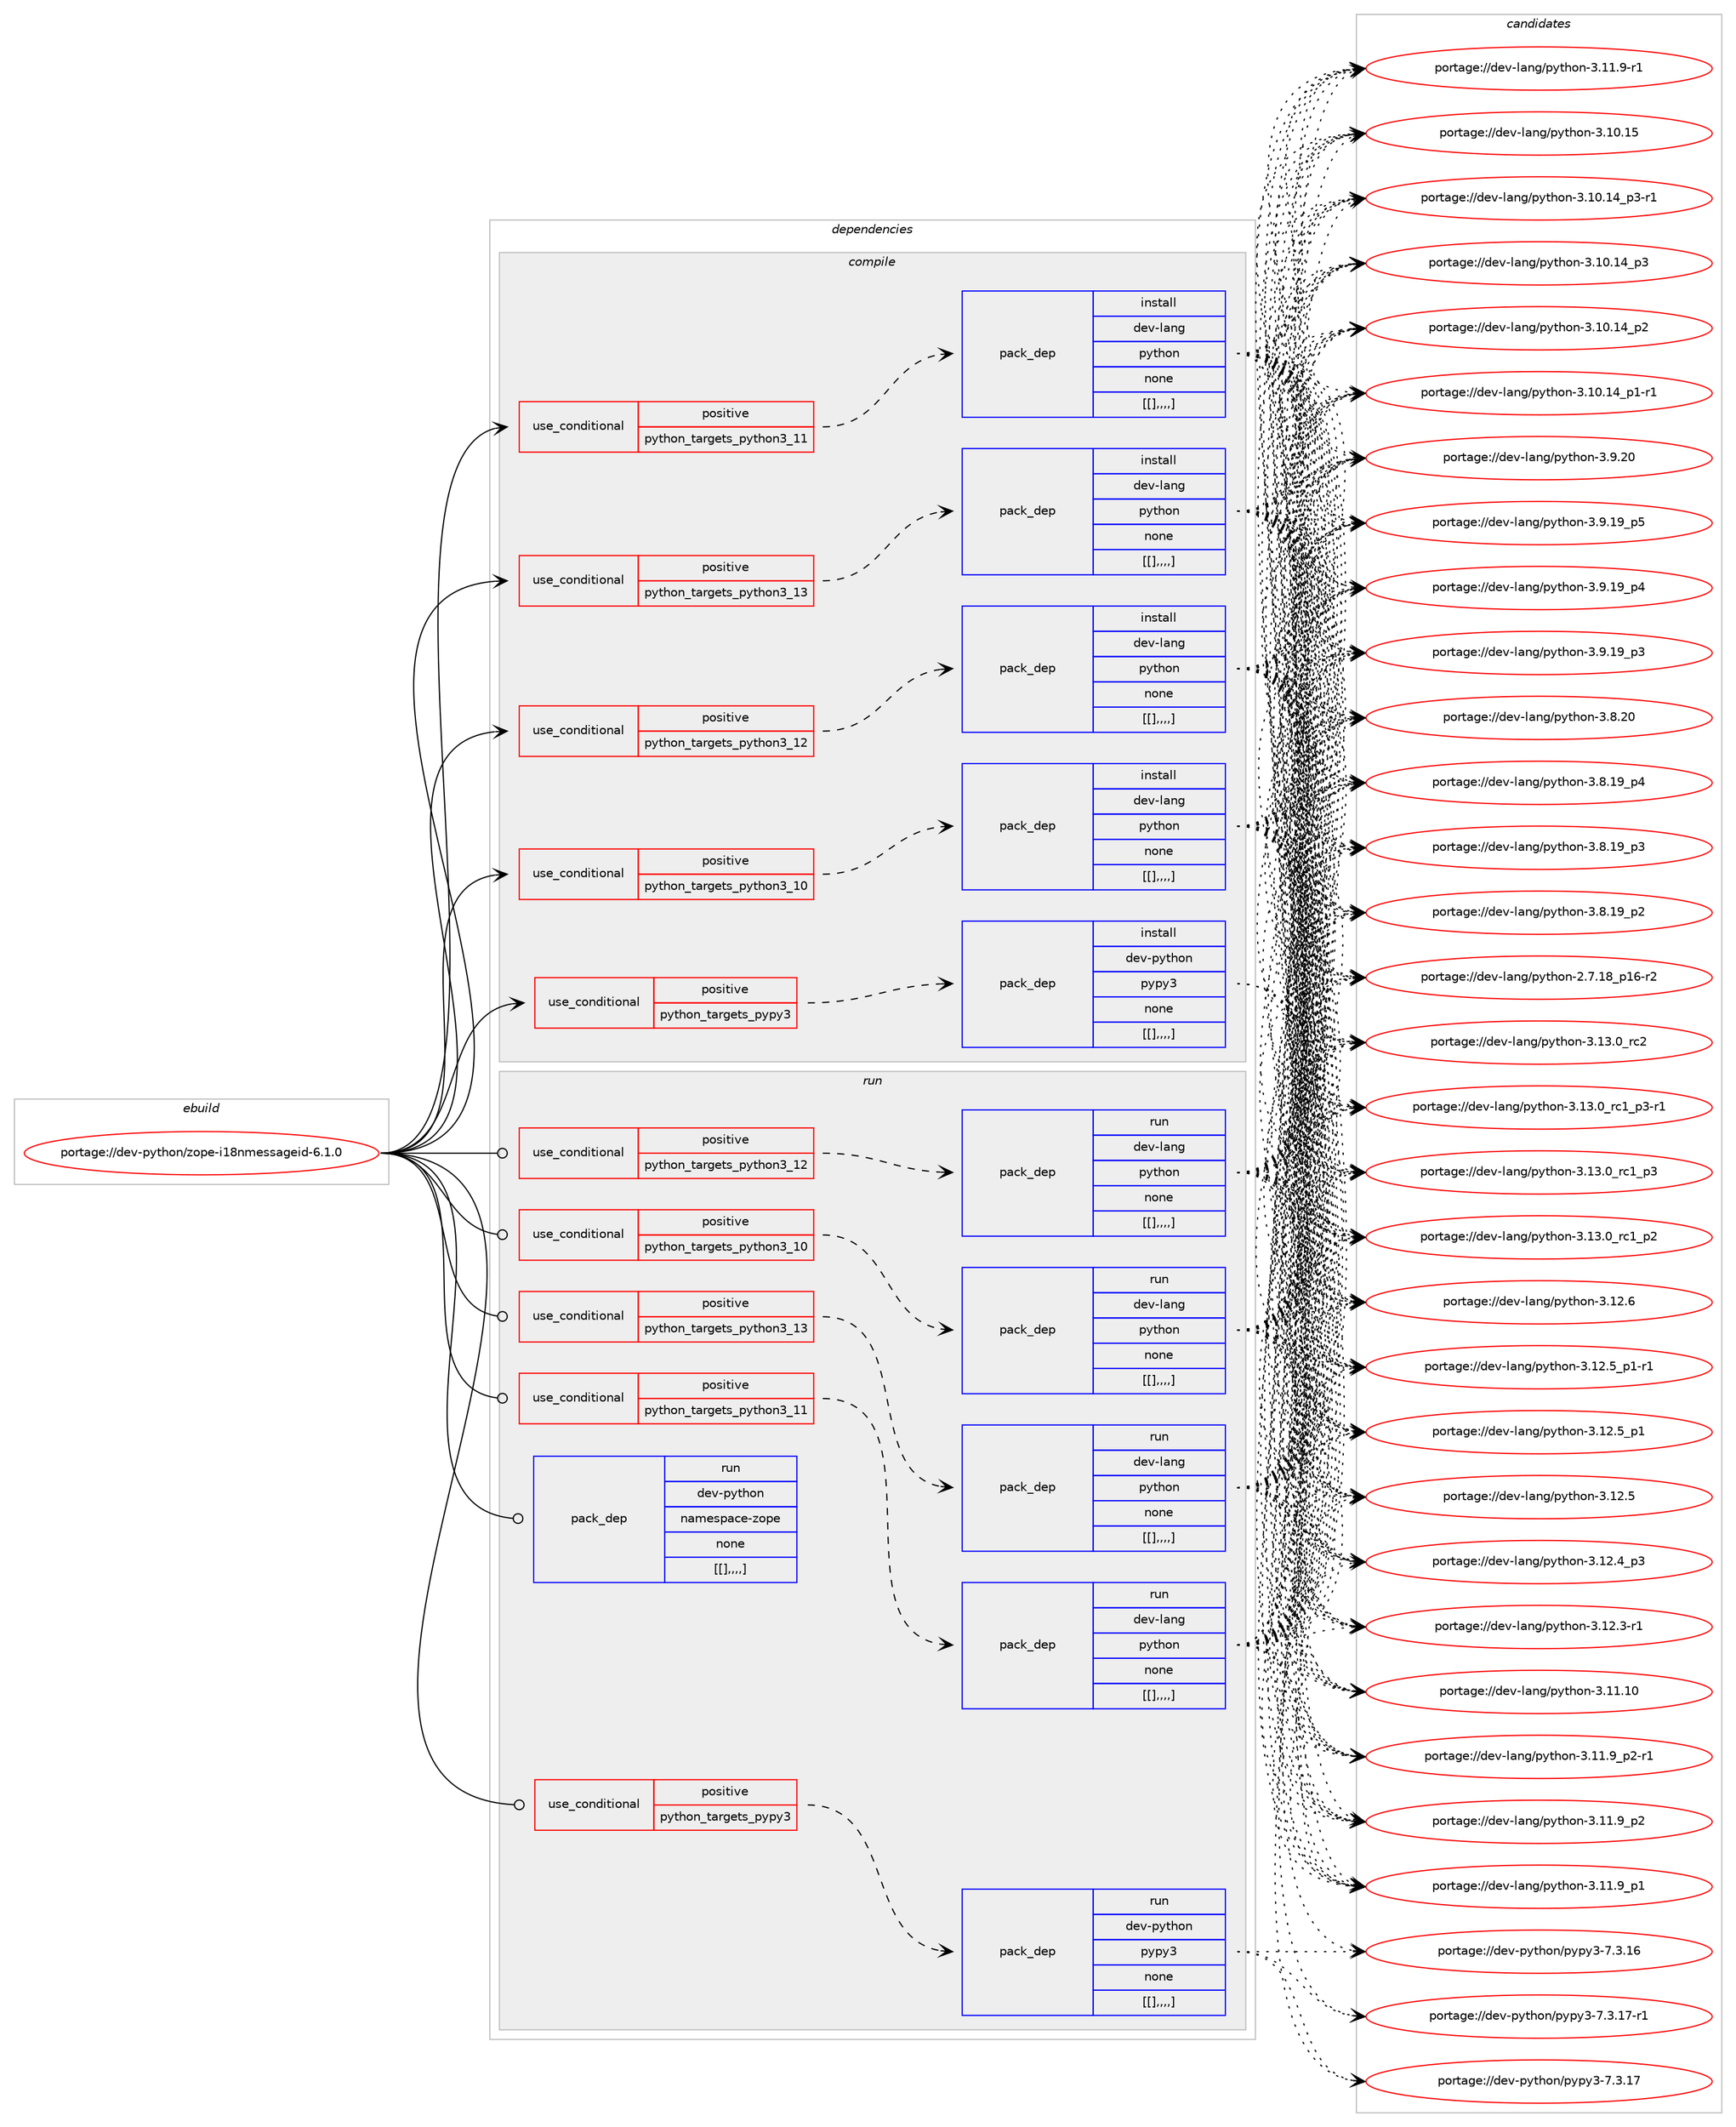 digraph prolog {

# *************
# Graph options
# *************

newrank=true;
concentrate=true;
compound=true;
graph [rankdir=LR,fontname=Helvetica,fontsize=10,ranksep=1.5];#, ranksep=2.5, nodesep=0.2];
edge  [arrowhead=vee];
node  [fontname=Helvetica,fontsize=10];

# **********
# The ebuild
# **********

subgraph cluster_leftcol {
color=gray;
label=<<i>ebuild</i>>;
id [label="portage://dev-python/zope-i18nmessageid-6.1.0", color=red, width=4, href="../dev-python/zope-i18nmessageid-6.1.0.svg"];
}

# ****************
# The dependencies
# ****************

subgraph cluster_midcol {
color=gray;
label=<<i>dependencies</i>>;
subgraph cluster_compile {
fillcolor="#eeeeee";
style=filled;
label=<<i>compile</i>>;
subgraph cond42636 {
dependency170561 [label=<<TABLE BORDER="0" CELLBORDER="1" CELLSPACING="0" CELLPADDING="4"><TR><TD ROWSPAN="3" CELLPADDING="10">use_conditional</TD></TR><TR><TD>positive</TD></TR><TR><TD>python_targets_pypy3</TD></TR></TABLE>>, shape=none, color=red];
subgraph pack126659 {
dependency170562 [label=<<TABLE BORDER="0" CELLBORDER="1" CELLSPACING="0" CELLPADDING="4" WIDTH="220"><TR><TD ROWSPAN="6" CELLPADDING="30">pack_dep</TD></TR><TR><TD WIDTH="110">install</TD></TR><TR><TD>dev-python</TD></TR><TR><TD>pypy3</TD></TR><TR><TD>none</TD></TR><TR><TD>[[],,,,]</TD></TR></TABLE>>, shape=none, color=blue];
}
dependency170561:e -> dependency170562:w [weight=20,style="dashed",arrowhead="vee"];
}
id:e -> dependency170561:w [weight=20,style="solid",arrowhead="vee"];
subgraph cond42637 {
dependency170563 [label=<<TABLE BORDER="0" CELLBORDER="1" CELLSPACING="0" CELLPADDING="4"><TR><TD ROWSPAN="3" CELLPADDING="10">use_conditional</TD></TR><TR><TD>positive</TD></TR><TR><TD>python_targets_python3_10</TD></TR></TABLE>>, shape=none, color=red];
subgraph pack126660 {
dependency170564 [label=<<TABLE BORDER="0" CELLBORDER="1" CELLSPACING="0" CELLPADDING="4" WIDTH="220"><TR><TD ROWSPAN="6" CELLPADDING="30">pack_dep</TD></TR><TR><TD WIDTH="110">install</TD></TR><TR><TD>dev-lang</TD></TR><TR><TD>python</TD></TR><TR><TD>none</TD></TR><TR><TD>[[],,,,]</TD></TR></TABLE>>, shape=none, color=blue];
}
dependency170563:e -> dependency170564:w [weight=20,style="dashed",arrowhead="vee"];
}
id:e -> dependency170563:w [weight=20,style="solid",arrowhead="vee"];
subgraph cond42638 {
dependency170565 [label=<<TABLE BORDER="0" CELLBORDER="1" CELLSPACING="0" CELLPADDING="4"><TR><TD ROWSPAN="3" CELLPADDING="10">use_conditional</TD></TR><TR><TD>positive</TD></TR><TR><TD>python_targets_python3_11</TD></TR></TABLE>>, shape=none, color=red];
subgraph pack126661 {
dependency170566 [label=<<TABLE BORDER="0" CELLBORDER="1" CELLSPACING="0" CELLPADDING="4" WIDTH="220"><TR><TD ROWSPAN="6" CELLPADDING="30">pack_dep</TD></TR><TR><TD WIDTH="110">install</TD></TR><TR><TD>dev-lang</TD></TR><TR><TD>python</TD></TR><TR><TD>none</TD></TR><TR><TD>[[],,,,]</TD></TR></TABLE>>, shape=none, color=blue];
}
dependency170565:e -> dependency170566:w [weight=20,style="dashed",arrowhead="vee"];
}
id:e -> dependency170565:w [weight=20,style="solid",arrowhead="vee"];
subgraph cond42639 {
dependency170567 [label=<<TABLE BORDER="0" CELLBORDER="1" CELLSPACING="0" CELLPADDING="4"><TR><TD ROWSPAN="3" CELLPADDING="10">use_conditional</TD></TR><TR><TD>positive</TD></TR><TR><TD>python_targets_python3_12</TD></TR></TABLE>>, shape=none, color=red];
subgraph pack126662 {
dependency170568 [label=<<TABLE BORDER="0" CELLBORDER="1" CELLSPACING="0" CELLPADDING="4" WIDTH="220"><TR><TD ROWSPAN="6" CELLPADDING="30">pack_dep</TD></TR><TR><TD WIDTH="110">install</TD></TR><TR><TD>dev-lang</TD></TR><TR><TD>python</TD></TR><TR><TD>none</TD></TR><TR><TD>[[],,,,]</TD></TR></TABLE>>, shape=none, color=blue];
}
dependency170567:e -> dependency170568:w [weight=20,style="dashed",arrowhead="vee"];
}
id:e -> dependency170567:w [weight=20,style="solid",arrowhead="vee"];
subgraph cond42640 {
dependency170569 [label=<<TABLE BORDER="0" CELLBORDER="1" CELLSPACING="0" CELLPADDING="4"><TR><TD ROWSPAN="3" CELLPADDING="10">use_conditional</TD></TR><TR><TD>positive</TD></TR><TR><TD>python_targets_python3_13</TD></TR></TABLE>>, shape=none, color=red];
subgraph pack126663 {
dependency170570 [label=<<TABLE BORDER="0" CELLBORDER="1" CELLSPACING="0" CELLPADDING="4" WIDTH="220"><TR><TD ROWSPAN="6" CELLPADDING="30">pack_dep</TD></TR><TR><TD WIDTH="110">install</TD></TR><TR><TD>dev-lang</TD></TR><TR><TD>python</TD></TR><TR><TD>none</TD></TR><TR><TD>[[],,,,]</TD></TR></TABLE>>, shape=none, color=blue];
}
dependency170569:e -> dependency170570:w [weight=20,style="dashed",arrowhead="vee"];
}
id:e -> dependency170569:w [weight=20,style="solid",arrowhead="vee"];
}
subgraph cluster_compileandrun {
fillcolor="#eeeeee";
style=filled;
label=<<i>compile and run</i>>;
}
subgraph cluster_run {
fillcolor="#eeeeee";
style=filled;
label=<<i>run</i>>;
subgraph cond42641 {
dependency170571 [label=<<TABLE BORDER="0" CELLBORDER="1" CELLSPACING="0" CELLPADDING="4"><TR><TD ROWSPAN="3" CELLPADDING="10">use_conditional</TD></TR><TR><TD>positive</TD></TR><TR><TD>python_targets_pypy3</TD></TR></TABLE>>, shape=none, color=red];
subgraph pack126664 {
dependency170572 [label=<<TABLE BORDER="0" CELLBORDER="1" CELLSPACING="0" CELLPADDING="4" WIDTH="220"><TR><TD ROWSPAN="6" CELLPADDING="30">pack_dep</TD></TR><TR><TD WIDTH="110">run</TD></TR><TR><TD>dev-python</TD></TR><TR><TD>pypy3</TD></TR><TR><TD>none</TD></TR><TR><TD>[[],,,,]</TD></TR></TABLE>>, shape=none, color=blue];
}
dependency170571:e -> dependency170572:w [weight=20,style="dashed",arrowhead="vee"];
}
id:e -> dependency170571:w [weight=20,style="solid",arrowhead="odot"];
subgraph cond42642 {
dependency170573 [label=<<TABLE BORDER="0" CELLBORDER="1" CELLSPACING="0" CELLPADDING="4"><TR><TD ROWSPAN="3" CELLPADDING="10">use_conditional</TD></TR><TR><TD>positive</TD></TR><TR><TD>python_targets_python3_10</TD></TR></TABLE>>, shape=none, color=red];
subgraph pack126665 {
dependency170574 [label=<<TABLE BORDER="0" CELLBORDER="1" CELLSPACING="0" CELLPADDING="4" WIDTH="220"><TR><TD ROWSPAN="6" CELLPADDING="30">pack_dep</TD></TR><TR><TD WIDTH="110">run</TD></TR><TR><TD>dev-lang</TD></TR><TR><TD>python</TD></TR><TR><TD>none</TD></TR><TR><TD>[[],,,,]</TD></TR></TABLE>>, shape=none, color=blue];
}
dependency170573:e -> dependency170574:w [weight=20,style="dashed",arrowhead="vee"];
}
id:e -> dependency170573:w [weight=20,style="solid",arrowhead="odot"];
subgraph cond42643 {
dependency170575 [label=<<TABLE BORDER="0" CELLBORDER="1" CELLSPACING="0" CELLPADDING="4"><TR><TD ROWSPAN="3" CELLPADDING="10">use_conditional</TD></TR><TR><TD>positive</TD></TR><TR><TD>python_targets_python3_11</TD></TR></TABLE>>, shape=none, color=red];
subgraph pack126666 {
dependency170576 [label=<<TABLE BORDER="0" CELLBORDER="1" CELLSPACING="0" CELLPADDING="4" WIDTH="220"><TR><TD ROWSPAN="6" CELLPADDING="30">pack_dep</TD></TR><TR><TD WIDTH="110">run</TD></TR><TR><TD>dev-lang</TD></TR><TR><TD>python</TD></TR><TR><TD>none</TD></TR><TR><TD>[[],,,,]</TD></TR></TABLE>>, shape=none, color=blue];
}
dependency170575:e -> dependency170576:w [weight=20,style="dashed",arrowhead="vee"];
}
id:e -> dependency170575:w [weight=20,style="solid",arrowhead="odot"];
subgraph cond42644 {
dependency170577 [label=<<TABLE BORDER="0" CELLBORDER="1" CELLSPACING="0" CELLPADDING="4"><TR><TD ROWSPAN="3" CELLPADDING="10">use_conditional</TD></TR><TR><TD>positive</TD></TR><TR><TD>python_targets_python3_12</TD></TR></TABLE>>, shape=none, color=red];
subgraph pack126667 {
dependency170578 [label=<<TABLE BORDER="0" CELLBORDER="1" CELLSPACING="0" CELLPADDING="4" WIDTH="220"><TR><TD ROWSPAN="6" CELLPADDING="30">pack_dep</TD></TR><TR><TD WIDTH="110">run</TD></TR><TR><TD>dev-lang</TD></TR><TR><TD>python</TD></TR><TR><TD>none</TD></TR><TR><TD>[[],,,,]</TD></TR></TABLE>>, shape=none, color=blue];
}
dependency170577:e -> dependency170578:w [weight=20,style="dashed",arrowhead="vee"];
}
id:e -> dependency170577:w [weight=20,style="solid",arrowhead="odot"];
subgraph cond42645 {
dependency170579 [label=<<TABLE BORDER="0" CELLBORDER="1" CELLSPACING="0" CELLPADDING="4"><TR><TD ROWSPAN="3" CELLPADDING="10">use_conditional</TD></TR><TR><TD>positive</TD></TR><TR><TD>python_targets_python3_13</TD></TR></TABLE>>, shape=none, color=red];
subgraph pack126668 {
dependency170580 [label=<<TABLE BORDER="0" CELLBORDER="1" CELLSPACING="0" CELLPADDING="4" WIDTH="220"><TR><TD ROWSPAN="6" CELLPADDING="30">pack_dep</TD></TR><TR><TD WIDTH="110">run</TD></TR><TR><TD>dev-lang</TD></TR><TR><TD>python</TD></TR><TR><TD>none</TD></TR><TR><TD>[[],,,,]</TD></TR></TABLE>>, shape=none, color=blue];
}
dependency170579:e -> dependency170580:w [weight=20,style="dashed",arrowhead="vee"];
}
id:e -> dependency170579:w [weight=20,style="solid",arrowhead="odot"];
subgraph pack126669 {
dependency170581 [label=<<TABLE BORDER="0" CELLBORDER="1" CELLSPACING="0" CELLPADDING="4" WIDTH="220"><TR><TD ROWSPAN="6" CELLPADDING="30">pack_dep</TD></TR><TR><TD WIDTH="110">run</TD></TR><TR><TD>dev-python</TD></TR><TR><TD>namespace-zope</TD></TR><TR><TD>none</TD></TR><TR><TD>[[],,,,]</TD></TR></TABLE>>, shape=none, color=blue];
}
id:e -> dependency170581:w [weight=20,style="solid",arrowhead="odot"];
}
}

# **************
# The candidates
# **************

subgraph cluster_choices {
rank=same;
color=gray;
label=<<i>candidates</i>>;

subgraph choice126659 {
color=black;
nodesep=1;
choice100101118451121211161041111104711212111212151455546514649554511449 [label="portage://dev-python/pypy3-7.3.17-r1", color=red, width=4,href="../dev-python/pypy3-7.3.17-r1.svg"];
choice10010111845112121116104111110471121211121215145554651464955 [label="portage://dev-python/pypy3-7.3.17", color=red, width=4,href="../dev-python/pypy3-7.3.17.svg"];
choice10010111845112121116104111110471121211121215145554651464954 [label="portage://dev-python/pypy3-7.3.16", color=red, width=4,href="../dev-python/pypy3-7.3.16.svg"];
dependency170562:e -> choice100101118451121211161041111104711212111212151455546514649554511449:w [style=dotted,weight="100"];
dependency170562:e -> choice10010111845112121116104111110471121211121215145554651464955:w [style=dotted,weight="100"];
dependency170562:e -> choice10010111845112121116104111110471121211121215145554651464954:w [style=dotted,weight="100"];
}
subgraph choice126660 {
color=black;
nodesep=1;
choice10010111845108971101034711212111610411111045514649514648951149950 [label="portage://dev-lang/python-3.13.0_rc2", color=red, width=4,href="../dev-lang/python-3.13.0_rc2.svg"];
choice1001011184510897110103471121211161041111104551464951464895114994995112514511449 [label="portage://dev-lang/python-3.13.0_rc1_p3-r1", color=red, width=4,href="../dev-lang/python-3.13.0_rc1_p3-r1.svg"];
choice100101118451089711010347112121116104111110455146495146489511499499511251 [label="portage://dev-lang/python-3.13.0_rc1_p3", color=red, width=4,href="../dev-lang/python-3.13.0_rc1_p3.svg"];
choice100101118451089711010347112121116104111110455146495146489511499499511250 [label="portage://dev-lang/python-3.13.0_rc1_p2", color=red, width=4,href="../dev-lang/python-3.13.0_rc1_p2.svg"];
choice10010111845108971101034711212111610411111045514649504654 [label="portage://dev-lang/python-3.12.6", color=red, width=4,href="../dev-lang/python-3.12.6.svg"];
choice1001011184510897110103471121211161041111104551464950465395112494511449 [label="portage://dev-lang/python-3.12.5_p1-r1", color=red, width=4,href="../dev-lang/python-3.12.5_p1-r1.svg"];
choice100101118451089711010347112121116104111110455146495046539511249 [label="portage://dev-lang/python-3.12.5_p1", color=red, width=4,href="../dev-lang/python-3.12.5_p1.svg"];
choice10010111845108971101034711212111610411111045514649504653 [label="portage://dev-lang/python-3.12.5", color=red, width=4,href="../dev-lang/python-3.12.5.svg"];
choice100101118451089711010347112121116104111110455146495046529511251 [label="portage://dev-lang/python-3.12.4_p3", color=red, width=4,href="../dev-lang/python-3.12.4_p3.svg"];
choice100101118451089711010347112121116104111110455146495046514511449 [label="portage://dev-lang/python-3.12.3-r1", color=red, width=4,href="../dev-lang/python-3.12.3-r1.svg"];
choice1001011184510897110103471121211161041111104551464949464948 [label="portage://dev-lang/python-3.11.10", color=red, width=4,href="../dev-lang/python-3.11.10.svg"];
choice1001011184510897110103471121211161041111104551464949465795112504511449 [label="portage://dev-lang/python-3.11.9_p2-r1", color=red, width=4,href="../dev-lang/python-3.11.9_p2-r1.svg"];
choice100101118451089711010347112121116104111110455146494946579511250 [label="portage://dev-lang/python-3.11.9_p2", color=red, width=4,href="../dev-lang/python-3.11.9_p2.svg"];
choice100101118451089711010347112121116104111110455146494946579511249 [label="portage://dev-lang/python-3.11.9_p1", color=red, width=4,href="../dev-lang/python-3.11.9_p1.svg"];
choice100101118451089711010347112121116104111110455146494946574511449 [label="portage://dev-lang/python-3.11.9-r1", color=red, width=4,href="../dev-lang/python-3.11.9-r1.svg"];
choice1001011184510897110103471121211161041111104551464948464953 [label="portage://dev-lang/python-3.10.15", color=red, width=4,href="../dev-lang/python-3.10.15.svg"];
choice100101118451089711010347112121116104111110455146494846495295112514511449 [label="portage://dev-lang/python-3.10.14_p3-r1", color=red, width=4,href="../dev-lang/python-3.10.14_p3-r1.svg"];
choice10010111845108971101034711212111610411111045514649484649529511251 [label="portage://dev-lang/python-3.10.14_p3", color=red, width=4,href="../dev-lang/python-3.10.14_p3.svg"];
choice10010111845108971101034711212111610411111045514649484649529511250 [label="portage://dev-lang/python-3.10.14_p2", color=red, width=4,href="../dev-lang/python-3.10.14_p2.svg"];
choice100101118451089711010347112121116104111110455146494846495295112494511449 [label="portage://dev-lang/python-3.10.14_p1-r1", color=red, width=4,href="../dev-lang/python-3.10.14_p1-r1.svg"];
choice10010111845108971101034711212111610411111045514657465048 [label="portage://dev-lang/python-3.9.20", color=red, width=4,href="../dev-lang/python-3.9.20.svg"];
choice100101118451089711010347112121116104111110455146574649579511253 [label="portage://dev-lang/python-3.9.19_p5", color=red, width=4,href="../dev-lang/python-3.9.19_p5.svg"];
choice100101118451089711010347112121116104111110455146574649579511252 [label="portage://dev-lang/python-3.9.19_p4", color=red, width=4,href="../dev-lang/python-3.9.19_p4.svg"];
choice100101118451089711010347112121116104111110455146574649579511251 [label="portage://dev-lang/python-3.9.19_p3", color=red, width=4,href="../dev-lang/python-3.9.19_p3.svg"];
choice10010111845108971101034711212111610411111045514656465048 [label="portage://dev-lang/python-3.8.20", color=red, width=4,href="../dev-lang/python-3.8.20.svg"];
choice100101118451089711010347112121116104111110455146564649579511252 [label="portage://dev-lang/python-3.8.19_p4", color=red, width=4,href="../dev-lang/python-3.8.19_p4.svg"];
choice100101118451089711010347112121116104111110455146564649579511251 [label="portage://dev-lang/python-3.8.19_p3", color=red, width=4,href="../dev-lang/python-3.8.19_p3.svg"];
choice100101118451089711010347112121116104111110455146564649579511250 [label="portage://dev-lang/python-3.8.19_p2", color=red, width=4,href="../dev-lang/python-3.8.19_p2.svg"];
choice100101118451089711010347112121116104111110455046554649569511249544511450 [label="portage://dev-lang/python-2.7.18_p16-r2", color=red, width=4,href="../dev-lang/python-2.7.18_p16-r2.svg"];
dependency170564:e -> choice10010111845108971101034711212111610411111045514649514648951149950:w [style=dotted,weight="100"];
dependency170564:e -> choice1001011184510897110103471121211161041111104551464951464895114994995112514511449:w [style=dotted,weight="100"];
dependency170564:e -> choice100101118451089711010347112121116104111110455146495146489511499499511251:w [style=dotted,weight="100"];
dependency170564:e -> choice100101118451089711010347112121116104111110455146495146489511499499511250:w [style=dotted,weight="100"];
dependency170564:e -> choice10010111845108971101034711212111610411111045514649504654:w [style=dotted,weight="100"];
dependency170564:e -> choice1001011184510897110103471121211161041111104551464950465395112494511449:w [style=dotted,weight="100"];
dependency170564:e -> choice100101118451089711010347112121116104111110455146495046539511249:w [style=dotted,weight="100"];
dependency170564:e -> choice10010111845108971101034711212111610411111045514649504653:w [style=dotted,weight="100"];
dependency170564:e -> choice100101118451089711010347112121116104111110455146495046529511251:w [style=dotted,weight="100"];
dependency170564:e -> choice100101118451089711010347112121116104111110455146495046514511449:w [style=dotted,weight="100"];
dependency170564:e -> choice1001011184510897110103471121211161041111104551464949464948:w [style=dotted,weight="100"];
dependency170564:e -> choice1001011184510897110103471121211161041111104551464949465795112504511449:w [style=dotted,weight="100"];
dependency170564:e -> choice100101118451089711010347112121116104111110455146494946579511250:w [style=dotted,weight="100"];
dependency170564:e -> choice100101118451089711010347112121116104111110455146494946579511249:w [style=dotted,weight="100"];
dependency170564:e -> choice100101118451089711010347112121116104111110455146494946574511449:w [style=dotted,weight="100"];
dependency170564:e -> choice1001011184510897110103471121211161041111104551464948464953:w [style=dotted,weight="100"];
dependency170564:e -> choice100101118451089711010347112121116104111110455146494846495295112514511449:w [style=dotted,weight="100"];
dependency170564:e -> choice10010111845108971101034711212111610411111045514649484649529511251:w [style=dotted,weight="100"];
dependency170564:e -> choice10010111845108971101034711212111610411111045514649484649529511250:w [style=dotted,weight="100"];
dependency170564:e -> choice100101118451089711010347112121116104111110455146494846495295112494511449:w [style=dotted,weight="100"];
dependency170564:e -> choice10010111845108971101034711212111610411111045514657465048:w [style=dotted,weight="100"];
dependency170564:e -> choice100101118451089711010347112121116104111110455146574649579511253:w [style=dotted,weight="100"];
dependency170564:e -> choice100101118451089711010347112121116104111110455146574649579511252:w [style=dotted,weight="100"];
dependency170564:e -> choice100101118451089711010347112121116104111110455146574649579511251:w [style=dotted,weight="100"];
dependency170564:e -> choice10010111845108971101034711212111610411111045514656465048:w [style=dotted,weight="100"];
dependency170564:e -> choice100101118451089711010347112121116104111110455146564649579511252:w [style=dotted,weight="100"];
dependency170564:e -> choice100101118451089711010347112121116104111110455146564649579511251:w [style=dotted,weight="100"];
dependency170564:e -> choice100101118451089711010347112121116104111110455146564649579511250:w [style=dotted,weight="100"];
dependency170564:e -> choice100101118451089711010347112121116104111110455046554649569511249544511450:w [style=dotted,weight="100"];
}
subgraph choice126661 {
color=black;
nodesep=1;
choice10010111845108971101034711212111610411111045514649514648951149950 [label="portage://dev-lang/python-3.13.0_rc2", color=red, width=4,href="../dev-lang/python-3.13.0_rc2.svg"];
choice1001011184510897110103471121211161041111104551464951464895114994995112514511449 [label="portage://dev-lang/python-3.13.0_rc1_p3-r1", color=red, width=4,href="../dev-lang/python-3.13.0_rc1_p3-r1.svg"];
choice100101118451089711010347112121116104111110455146495146489511499499511251 [label="portage://dev-lang/python-3.13.0_rc1_p3", color=red, width=4,href="../dev-lang/python-3.13.0_rc1_p3.svg"];
choice100101118451089711010347112121116104111110455146495146489511499499511250 [label="portage://dev-lang/python-3.13.0_rc1_p2", color=red, width=4,href="../dev-lang/python-3.13.0_rc1_p2.svg"];
choice10010111845108971101034711212111610411111045514649504654 [label="portage://dev-lang/python-3.12.6", color=red, width=4,href="../dev-lang/python-3.12.6.svg"];
choice1001011184510897110103471121211161041111104551464950465395112494511449 [label="portage://dev-lang/python-3.12.5_p1-r1", color=red, width=4,href="../dev-lang/python-3.12.5_p1-r1.svg"];
choice100101118451089711010347112121116104111110455146495046539511249 [label="portage://dev-lang/python-3.12.5_p1", color=red, width=4,href="../dev-lang/python-3.12.5_p1.svg"];
choice10010111845108971101034711212111610411111045514649504653 [label="portage://dev-lang/python-3.12.5", color=red, width=4,href="../dev-lang/python-3.12.5.svg"];
choice100101118451089711010347112121116104111110455146495046529511251 [label="portage://dev-lang/python-3.12.4_p3", color=red, width=4,href="../dev-lang/python-3.12.4_p3.svg"];
choice100101118451089711010347112121116104111110455146495046514511449 [label="portage://dev-lang/python-3.12.3-r1", color=red, width=4,href="../dev-lang/python-3.12.3-r1.svg"];
choice1001011184510897110103471121211161041111104551464949464948 [label="portage://dev-lang/python-3.11.10", color=red, width=4,href="../dev-lang/python-3.11.10.svg"];
choice1001011184510897110103471121211161041111104551464949465795112504511449 [label="portage://dev-lang/python-3.11.9_p2-r1", color=red, width=4,href="../dev-lang/python-3.11.9_p2-r1.svg"];
choice100101118451089711010347112121116104111110455146494946579511250 [label="portage://dev-lang/python-3.11.9_p2", color=red, width=4,href="../dev-lang/python-3.11.9_p2.svg"];
choice100101118451089711010347112121116104111110455146494946579511249 [label="portage://dev-lang/python-3.11.9_p1", color=red, width=4,href="../dev-lang/python-3.11.9_p1.svg"];
choice100101118451089711010347112121116104111110455146494946574511449 [label="portage://dev-lang/python-3.11.9-r1", color=red, width=4,href="../dev-lang/python-3.11.9-r1.svg"];
choice1001011184510897110103471121211161041111104551464948464953 [label="portage://dev-lang/python-3.10.15", color=red, width=4,href="../dev-lang/python-3.10.15.svg"];
choice100101118451089711010347112121116104111110455146494846495295112514511449 [label="portage://dev-lang/python-3.10.14_p3-r1", color=red, width=4,href="../dev-lang/python-3.10.14_p3-r1.svg"];
choice10010111845108971101034711212111610411111045514649484649529511251 [label="portage://dev-lang/python-3.10.14_p3", color=red, width=4,href="../dev-lang/python-3.10.14_p3.svg"];
choice10010111845108971101034711212111610411111045514649484649529511250 [label="portage://dev-lang/python-3.10.14_p2", color=red, width=4,href="../dev-lang/python-3.10.14_p2.svg"];
choice100101118451089711010347112121116104111110455146494846495295112494511449 [label="portage://dev-lang/python-3.10.14_p1-r1", color=red, width=4,href="../dev-lang/python-3.10.14_p1-r1.svg"];
choice10010111845108971101034711212111610411111045514657465048 [label="portage://dev-lang/python-3.9.20", color=red, width=4,href="../dev-lang/python-3.9.20.svg"];
choice100101118451089711010347112121116104111110455146574649579511253 [label="portage://dev-lang/python-3.9.19_p5", color=red, width=4,href="../dev-lang/python-3.9.19_p5.svg"];
choice100101118451089711010347112121116104111110455146574649579511252 [label="portage://dev-lang/python-3.9.19_p4", color=red, width=4,href="../dev-lang/python-3.9.19_p4.svg"];
choice100101118451089711010347112121116104111110455146574649579511251 [label="portage://dev-lang/python-3.9.19_p3", color=red, width=4,href="../dev-lang/python-3.9.19_p3.svg"];
choice10010111845108971101034711212111610411111045514656465048 [label="portage://dev-lang/python-3.8.20", color=red, width=4,href="../dev-lang/python-3.8.20.svg"];
choice100101118451089711010347112121116104111110455146564649579511252 [label="portage://dev-lang/python-3.8.19_p4", color=red, width=4,href="../dev-lang/python-3.8.19_p4.svg"];
choice100101118451089711010347112121116104111110455146564649579511251 [label="portage://dev-lang/python-3.8.19_p3", color=red, width=4,href="../dev-lang/python-3.8.19_p3.svg"];
choice100101118451089711010347112121116104111110455146564649579511250 [label="portage://dev-lang/python-3.8.19_p2", color=red, width=4,href="../dev-lang/python-3.8.19_p2.svg"];
choice100101118451089711010347112121116104111110455046554649569511249544511450 [label="portage://dev-lang/python-2.7.18_p16-r2", color=red, width=4,href="../dev-lang/python-2.7.18_p16-r2.svg"];
dependency170566:e -> choice10010111845108971101034711212111610411111045514649514648951149950:w [style=dotted,weight="100"];
dependency170566:e -> choice1001011184510897110103471121211161041111104551464951464895114994995112514511449:w [style=dotted,weight="100"];
dependency170566:e -> choice100101118451089711010347112121116104111110455146495146489511499499511251:w [style=dotted,weight="100"];
dependency170566:e -> choice100101118451089711010347112121116104111110455146495146489511499499511250:w [style=dotted,weight="100"];
dependency170566:e -> choice10010111845108971101034711212111610411111045514649504654:w [style=dotted,weight="100"];
dependency170566:e -> choice1001011184510897110103471121211161041111104551464950465395112494511449:w [style=dotted,weight="100"];
dependency170566:e -> choice100101118451089711010347112121116104111110455146495046539511249:w [style=dotted,weight="100"];
dependency170566:e -> choice10010111845108971101034711212111610411111045514649504653:w [style=dotted,weight="100"];
dependency170566:e -> choice100101118451089711010347112121116104111110455146495046529511251:w [style=dotted,weight="100"];
dependency170566:e -> choice100101118451089711010347112121116104111110455146495046514511449:w [style=dotted,weight="100"];
dependency170566:e -> choice1001011184510897110103471121211161041111104551464949464948:w [style=dotted,weight="100"];
dependency170566:e -> choice1001011184510897110103471121211161041111104551464949465795112504511449:w [style=dotted,weight="100"];
dependency170566:e -> choice100101118451089711010347112121116104111110455146494946579511250:w [style=dotted,weight="100"];
dependency170566:e -> choice100101118451089711010347112121116104111110455146494946579511249:w [style=dotted,weight="100"];
dependency170566:e -> choice100101118451089711010347112121116104111110455146494946574511449:w [style=dotted,weight="100"];
dependency170566:e -> choice1001011184510897110103471121211161041111104551464948464953:w [style=dotted,weight="100"];
dependency170566:e -> choice100101118451089711010347112121116104111110455146494846495295112514511449:w [style=dotted,weight="100"];
dependency170566:e -> choice10010111845108971101034711212111610411111045514649484649529511251:w [style=dotted,weight="100"];
dependency170566:e -> choice10010111845108971101034711212111610411111045514649484649529511250:w [style=dotted,weight="100"];
dependency170566:e -> choice100101118451089711010347112121116104111110455146494846495295112494511449:w [style=dotted,weight="100"];
dependency170566:e -> choice10010111845108971101034711212111610411111045514657465048:w [style=dotted,weight="100"];
dependency170566:e -> choice100101118451089711010347112121116104111110455146574649579511253:w [style=dotted,weight="100"];
dependency170566:e -> choice100101118451089711010347112121116104111110455146574649579511252:w [style=dotted,weight="100"];
dependency170566:e -> choice100101118451089711010347112121116104111110455146574649579511251:w [style=dotted,weight="100"];
dependency170566:e -> choice10010111845108971101034711212111610411111045514656465048:w [style=dotted,weight="100"];
dependency170566:e -> choice100101118451089711010347112121116104111110455146564649579511252:w [style=dotted,weight="100"];
dependency170566:e -> choice100101118451089711010347112121116104111110455146564649579511251:w [style=dotted,weight="100"];
dependency170566:e -> choice100101118451089711010347112121116104111110455146564649579511250:w [style=dotted,weight="100"];
dependency170566:e -> choice100101118451089711010347112121116104111110455046554649569511249544511450:w [style=dotted,weight="100"];
}
subgraph choice126662 {
color=black;
nodesep=1;
choice10010111845108971101034711212111610411111045514649514648951149950 [label="portage://dev-lang/python-3.13.0_rc2", color=red, width=4,href="../dev-lang/python-3.13.0_rc2.svg"];
choice1001011184510897110103471121211161041111104551464951464895114994995112514511449 [label="portage://dev-lang/python-3.13.0_rc1_p3-r1", color=red, width=4,href="../dev-lang/python-3.13.0_rc1_p3-r1.svg"];
choice100101118451089711010347112121116104111110455146495146489511499499511251 [label="portage://dev-lang/python-3.13.0_rc1_p3", color=red, width=4,href="../dev-lang/python-3.13.0_rc1_p3.svg"];
choice100101118451089711010347112121116104111110455146495146489511499499511250 [label="portage://dev-lang/python-3.13.0_rc1_p2", color=red, width=4,href="../dev-lang/python-3.13.0_rc1_p2.svg"];
choice10010111845108971101034711212111610411111045514649504654 [label="portage://dev-lang/python-3.12.6", color=red, width=4,href="../dev-lang/python-3.12.6.svg"];
choice1001011184510897110103471121211161041111104551464950465395112494511449 [label="portage://dev-lang/python-3.12.5_p1-r1", color=red, width=4,href="../dev-lang/python-3.12.5_p1-r1.svg"];
choice100101118451089711010347112121116104111110455146495046539511249 [label="portage://dev-lang/python-3.12.5_p1", color=red, width=4,href="../dev-lang/python-3.12.5_p1.svg"];
choice10010111845108971101034711212111610411111045514649504653 [label="portage://dev-lang/python-3.12.5", color=red, width=4,href="../dev-lang/python-3.12.5.svg"];
choice100101118451089711010347112121116104111110455146495046529511251 [label="portage://dev-lang/python-3.12.4_p3", color=red, width=4,href="../dev-lang/python-3.12.4_p3.svg"];
choice100101118451089711010347112121116104111110455146495046514511449 [label="portage://dev-lang/python-3.12.3-r1", color=red, width=4,href="../dev-lang/python-3.12.3-r1.svg"];
choice1001011184510897110103471121211161041111104551464949464948 [label="portage://dev-lang/python-3.11.10", color=red, width=4,href="../dev-lang/python-3.11.10.svg"];
choice1001011184510897110103471121211161041111104551464949465795112504511449 [label="portage://dev-lang/python-3.11.9_p2-r1", color=red, width=4,href="../dev-lang/python-3.11.9_p2-r1.svg"];
choice100101118451089711010347112121116104111110455146494946579511250 [label="portage://dev-lang/python-3.11.9_p2", color=red, width=4,href="../dev-lang/python-3.11.9_p2.svg"];
choice100101118451089711010347112121116104111110455146494946579511249 [label="portage://dev-lang/python-3.11.9_p1", color=red, width=4,href="../dev-lang/python-3.11.9_p1.svg"];
choice100101118451089711010347112121116104111110455146494946574511449 [label="portage://dev-lang/python-3.11.9-r1", color=red, width=4,href="../dev-lang/python-3.11.9-r1.svg"];
choice1001011184510897110103471121211161041111104551464948464953 [label="portage://dev-lang/python-3.10.15", color=red, width=4,href="../dev-lang/python-3.10.15.svg"];
choice100101118451089711010347112121116104111110455146494846495295112514511449 [label="portage://dev-lang/python-3.10.14_p3-r1", color=red, width=4,href="../dev-lang/python-3.10.14_p3-r1.svg"];
choice10010111845108971101034711212111610411111045514649484649529511251 [label="portage://dev-lang/python-3.10.14_p3", color=red, width=4,href="../dev-lang/python-3.10.14_p3.svg"];
choice10010111845108971101034711212111610411111045514649484649529511250 [label="portage://dev-lang/python-3.10.14_p2", color=red, width=4,href="../dev-lang/python-3.10.14_p2.svg"];
choice100101118451089711010347112121116104111110455146494846495295112494511449 [label="portage://dev-lang/python-3.10.14_p1-r1", color=red, width=4,href="../dev-lang/python-3.10.14_p1-r1.svg"];
choice10010111845108971101034711212111610411111045514657465048 [label="portage://dev-lang/python-3.9.20", color=red, width=4,href="../dev-lang/python-3.9.20.svg"];
choice100101118451089711010347112121116104111110455146574649579511253 [label="portage://dev-lang/python-3.9.19_p5", color=red, width=4,href="../dev-lang/python-3.9.19_p5.svg"];
choice100101118451089711010347112121116104111110455146574649579511252 [label="portage://dev-lang/python-3.9.19_p4", color=red, width=4,href="../dev-lang/python-3.9.19_p4.svg"];
choice100101118451089711010347112121116104111110455146574649579511251 [label="portage://dev-lang/python-3.9.19_p3", color=red, width=4,href="../dev-lang/python-3.9.19_p3.svg"];
choice10010111845108971101034711212111610411111045514656465048 [label="portage://dev-lang/python-3.8.20", color=red, width=4,href="../dev-lang/python-3.8.20.svg"];
choice100101118451089711010347112121116104111110455146564649579511252 [label="portage://dev-lang/python-3.8.19_p4", color=red, width=4,href="../dev-lang/python-3.8.19_p4.svg"];
choice100101118451089711010347112121116104111110455146564649579511251 [label="portage://dev-lang/python-3.8.19_p3", color=red, width=4,href="../dev-lang/python-3.8.19_p3.svg"];
choice100101118451089711010347112121116104111110455146564649579511250 [label="portage://dev-lang/python-3.8.19_p2", color=red, width=4,href="../dev-lang/python-3.8.19_p2.svg"];
choice100101118451089711010347112121116104111110455046554649569511249544511450 [label="portage://dev-lang/python-2.7.18_p16-r2", color=red, width=4,href="../dev-lang/python-2.7.18_p16-r2.svg"];
dependency170568:e -> choice10010111845108971101034711212111610411111045514649514648951149950:w [style=dotted,weight="100"];
dependency170568:e -> choice1001011184510897110103471121211161041111104551464951464895114994995112514511449:w [style=dotted,weight="100"];
dependency170568:e -> choice100101118451089711010347112121116104111110455146495146489511499499511251:w [style=dotted,weight="100"];
dependency170568:e -> choice100101118451089711010347112121116104111110455146495146489511499499511250:w [style=dotted,weight="100"];
dependency170568:e -> choice10010111845108971101034711212111610411111045514649504654:w [style=dotted,weight="100"];
dependency170568:e -> choice1001011184510897110103471121211161041111104551464950465395112494511449:w [style=dotted,weight="100"];
dependency170568:e -> choice100101118451089711010347112121116104111110455146495046539511249:w [style=dotted,weight="100"];
dependency170568:e -> choice10010111845108971101034711212111610411111045514649504653:w [style=dotted,weight="100"];
dependency170568:e -> choice100101118451089711010347112121116104111110455146495046529511251:w [style=dotted,weight="100"];
dependency170568:e -> choice100101118451089711010347112121116104111110455146495046514511449:w [style=dotted,weight="100"];
dependency170568:e -> choice1001011184510897110103471121211161041111104551464949464948:w [style=dotted,weight="100"];
dependency170568:e -> choice1001011184510897110103471121211161041111104551464949465795112504511449:w [style=dotted,weight="100"];
dependency170568:e -> choice100101118451089711010347112121116104111110455146494946579511250:w [style=dotted,weight="100"];
dependency170568:e -> choice100101118451089711010347112121116104111110455146494946579511249:w [style=dotted,weight="100"];
dependency170568:e -> choice100101118451089711010347112121116104111110455146494946574511449:w [style=dotted,weight="100"];
dependency170568:e -> choice1001011184510897110103471121211161041111104551464948464953:w [style=dotted,weight="100"];
dependency170568:e -> choice100101118451089711010347112121116104111110455146494846495295112514511449:w [style=dotted,weight="100"];
dependency170568:e -> choice10010111845108971101034711212111610411111045514649484649529511251:w [style=dotted,weight="100"];
dependency170568:e -> choice10010111845108971101034711212111610411111045514649484649529511250:w [style=dotted,weight="100"];
dependency170568:e -> choice100101118451089711010347112121116104111110455146494846495295112494511449:w [style=dotted,weight="100"];
dependency170568:e -> choice10010111845108971101034711212111610411111045514657465048:w [style=dotted,weight="100"];
dependency170568:e -> choice100101118451089711010347112121116104111110455146574649579511253:w [style=dotted,weight="100"];
dependency170568:e -> choice100101118451089711010347112121116104111110455146574649579511252:w [style=dotted,weight="100"];
dependency170568:e -> choice100101118451089711010347112121116104111110455146574649579511251:w [style=dotted,weight="100"];
dependency170568:e -> choice10010111845108971101034711212111610411111045514656465048:w [style=dotted,weight="100"];
dependency170568:e -> choice100101118451089711010347112121116104111110455146564649579511252:w [style=dotted,weight="100"];
dependency170568:e -> choice100101118451089711010347112121116104111110455146564649579511251:w [style=dotted,weight="100"];
dependency170568:e -> choice100101118451089711010347112121116104111110455146564649579511250:w [style=dotted,weight="100"];
dependency170568:e -> choice100101118451089711010347112121116104111110455046554649569511249544511450:w [style=dotted,weight="100"];
}
subgraph choice126663 {
color=black;
nodesep=1;
choice10010111845108971101034711212111610411111045514649514648951149950 [label="portage://dev-lang/python-3.13.0_rc2", color=red, width=4,href="../dev-lang/python-3.13.0_rc2.svg"];
choice1001011184510897110103471121211161041111104551464951464895114994995112514511449 [label="portage://dev-lang/python-3.13.0_rc1_p3-r1", color=red, width=4,href="../dev-lang/python-3.13.0_rc1_p3-r1.svg"];
choice100101118451089711010347112121116104111110455146495146489511499499511251 [label="portage://dev-lang/python-3.13.0_rc1_p3", color=red, width=4,href="../dev-lang/python-3.13.0_rc1_p3.svg"];
choice100101118451089711010347112121116104111110455146495146489511499499511250 [label="portage://dev-lang/python-3.13.0_rc1_p2", color=red, width=4,href="../dev-lang/python-3.13.0_rc1_p2.svg"];
choice10010111845108971101034711212111610411111045514649504654 [label="portage://dev-lang/python-3.12.6", color=red, width=4,href="../dev-lang/python-3.12.6.svg"];
choice1001011184510897110103471121211161041111104551464950465395112494511449 [label="portage://dev-lang/python-3.12.5_p1-r1", color=red, width=4,href="../dev-lang/python-3.12.5_p1-r1.svg"];
choice100101118451089711010347112121116104111110455146495046539511249 [label="portage://dev-lang/python-3.12.5_p1", color=red, width=4,href="../dev-lang/python-3.12.5_p1.svg"];
choice10010111845108971101034711212111610411111045514649504653 [label="portage://dev-lang/python-3.12.5", color=red, width=4,href="../dev-lang/python-3.12.5.svg"];
choice100101118451089711010347112121116104111110455146495046529511251 [label="portage://dev-lang/python-3.12.4_p3", color=red, width=4,href="../dev-lang/python-3.12.4_p3.svg"];
choice100101118451089711010347112121116104111110455146495046514511449 [label="portage://dev-lang/python-3.12.3-r1", color=red, width=4,href="../dev-lang/python-3.12.3-r1.svg"];
choice1001011184510897110103471121211161041111104551464949464948 [label="portage://dev-lang/python-3.11.10", color=red, width=4,href="../dev-lang/python-3.11.10.svg"];
choice1001011184510897110103471121211161041111104551464949465795112504511449 [label="portage://dev-lang/python-3.11.9_p2-r1", color=red, width=4,href="../dev-lang/python-3.11.9_p2-r1.svg"];
choice100101118451089711010347112121116104111110455146494946579511250 [label="portage://dev-lang/python-3.11.9_p2", color=red, width=4,href="../dev-lang/python-3.11.9_p2.svg"];
choice100101118451089711010347112121116104111110455146494946579511249 [label="portage://dev-lang/python-3.11.9_p1", color=red, width=4,href="../dev-lang/python-3.11.9_p1.svg"];
choice100101118451089711010347112121116104111110455146494946574511449 [label="portage://dev-lang/python-3.11.9-r1", color=red, width=4,href="../dev-lang/python-3.11.9-r1.svg"];
choice1001011184510897110103471121211161041111104551464948464953 [label="portage://dev-lang/python-3.10.15", color=red, width=4,href="../dev-lang/python-3.10.15.svg"];
choice100101118451089711010347112121116104111110455146494846495295112514511449 [label="portage://dev-lang/python-3.10.14_p3-r1", color=red, width=4,href="../dev-lang/python-3.10.14_p3-r1.svg"];
choice10010111845108971101034711212111610411111045514649484649529511251 [label="portage://dev-lang/python-3.10.14_p3", color=red, width=4,href="../dev-lang/python-3.10.14_p3.svg"];
choice10010111845108971101034711212111610411111045514649484649529511250 [label="portage://dev-lang/python-3.10.14_p2", color=red, width=4,href="../dev-lang/python-3.10.14_p2.svg"];
choice100101118451089711010347112121116104111110455146494846495295112494511449 [label="portage://dev-lang/python-3.10.14_p1-r1", color=red, width=4,href="../dev-lang/python-3.10.14_p1-r1.svg"];
choice10010111845108971101034711212111610411111045514657465048 [label="portage://dev-lang/python-3.9.20", color=red, width=4,href="../dev-lang/python-3.9.20.svg"];
choice100101118451089711010347112121116104111110455146574649579511253 [label="portage://dev-lang/python-3.9.19_p5", color=red, width=4,href="../dev-lang/python-3.9.19_p5.svg"];
choice100101118451089711010347112121116104111110455146574649579511252 [label="portage://dev-lang/python-3.9.19_p4", color=red, width=4,href="../dev-lang/python-3.9.19_p4.svg"];
choice100101118451089711010347112121116104111110455146574649579511251 [label="portage://dev-lang/python-3.9.19_p3", color=red, width=4,href="../dev-lang/python-3.9.19_p3.svg"];
choice10010111845108971101034711212111610411111045514656465048 [label="portage://dev-lang/python-3.8.20", color=red, width=4,href="../dev-lang/python-3.8.20.svg"];
choice100101118451089711010347112121116104111110455146564649579511252 [label="portage://dev-lang/python-3.8.19_p4", color=red, width=4,href="../dev-lang/python-3.8.19_p4.svg"];
choice100101118451089711010347112121116104111110455146564649579511251 [label="portage://dev-lang/python-3.8.19_p3", color=red, width=4,href="../dev-lang/python-3.8.19_p3.svg"];
choice100101118451089711010347112121116104111110455146564649579511250 [label="portage://dev-lang/python-3.8.19_p2", color=red, width=4,href="../dev-lang/python-3.8.19_p2.svg"];
choice100101118451089711010347112121116104111110455046554649569511249544511450 [label="portage://dev-lang/python-2.7.18_p16-r2", color=red, width=4,href="../dev-lang/python-2.7.18_p16-r2.svg"];
dependency170570:e -> choice10010111845108971101034711212111610411111045514649514648951149950:w [style=dotted,weight="100"];
dependency170570:e -> choice1001011184510897110103471121211161041111104551464951464895114994995112514511449:w [style=dotted,weight="100"];
dependency170570:e -> choice100101118451089711010347112121116104111110455146495146489511499499511251:w [style=dotted,weight="100"];
dependency170570:e -> choice100101118451089711010347112121116104111110455146495146489511499499511250:w [style=dotted,weight="100"];
dependency170570:e -> choice10010111845108971101034711212111610411111045514649504654:w [style=dotted,weight="100"];
dependency170570:e -> choice1001011184510897110103471121211161041111104551464950465395112494511449:w [style=dotted,weight="100"];
dependency170570:e -> choice100101118451089711010347112121116104111110455146495046539511249:w [style=dotted,weight="100"];
dependency170570:e -> choice10010111845108971101034711212111610411111045514649504653:w [style=dotted,weight="100"];
dependency170570:e -> choice100101118451089711010347112121116104111110455146495046529511251:w [style=dotted,weight="100"];
dependency170570:e -> choice100101118451089711010347112121116104111110455146495046514511449:w [style=dotted,weight="100"];
dependency170570:e -> choice1001011184510897110103471121211161041111104551464949464948:w [style=dotted,weight="100"];
dependency170570:e -> choice1001011184510897110103471121211161041111104551464949465795112504511449:w [style=dotted,weight="100"];
dependency170570:e -> choice100101118451089711010347112121116104111110455146494946579511250:w [style=dotted,weight="100"];
dependency170570:e -> choice100101118451089711010347112121116104111110455146494946579511249:w [style=dotted,weight="100"];
dependency170570:e -> choice100101118451089711010347112121116104111110455146494946574511449:w [style=dotted,weight="100"];
dependency170570:e -> choice1001011184510897110103471121211161041111104551464948464953:w [style=dotted,weight="100"];
dependency170570:e -> choice100101118451089711010347112121116104111110455146494846495295112514511449:w [style=dotted,weight="100"];
dependency170570:e -> choice10010111845108971101034711212111610411111045514649484649529511251:w [style=dotted,weight="100"];
dependency170570:e -> choice10010111845108971101034711212111610411111045514649484649529511250:w [style=dotted,weight="100"];
dependency170570:e -> choice100101118451089711010347112121116104111110455146494846495295112494511449:w [style=dotted,weight="100"];
dependency170570:e -> choice10010111845108971101034711212111610411111045514657465048:w [style=dotted,weight="100"];
dependency170570:e -> choice100101118451089711010347112121116104111110455146574649579511253:w [style=dotted,weight="100"];
dependency170570:e -> choice100101118451089711010347112121116104111110455146574649579511252:w [style=dotted,weight="100"];
dependency170570:e -> choice100101118451089711010347112121116104111110455146574649579511251:w [style=dotted,weight="100"];
dependency170570:e -> choice10010111845108971101034711212111610411111045514656465048:w [style=dotted,weight="100"];
dependency170570:e -> choice100101118451089711010347112121116104111110455146564649579511252:w [style=dotted,weight="100"];
dependency170570:e -> choice100101118451089711010347112121116104111110455146564649579511251:w [style=dotted,weight="100"];
dependency170570:e -> choice100101118451089711010347112121116104111110455146564649579511250:w [style=dotted,weight="100"];
dependency170570:e -> choice100101118451089711010347112121116104111110455046554649569511249544511450:w [style=dotted,weight="100"];
}
subgraph choice126664 {
color=black;
nodesep=1;
choice100101118451121211161041111104711212111212151455546514649554511449 [label="portage://dev-python/pypy3-7.3.17-r1", color=red, width=4,href="../dev-python/pypy3-7.3.17-r1.svg"];
choice10010111845112121116104111110471121211121215145554651464955 [label="portage://dev-python/pypy3-7.3.17", color=red, width=4,href="../dev-python/pypy3-7.3.17.svg"];
choice10010111845112121116104111110471121211121215145554651464954 [label="portage://dev-python/pypy3-7.3.16", color=red, width=4,href="../dev-python/pypy3-7.3.16.svg"];
dependency170572:e -> choice100101118451121211161041111104711212111212151455546514649554511449:w [style=dotted,weight="100"];
dependency170572:e -> choice10010111845112121116104111110471121211121215145554651464955:w [style=dotted,weight="100"];
dependency170572:e -> choice10010111845112121116104111110471121211121215145554651464954:w [style=dotted,weight="100"];
}
subgraph choice126665 {
color=black;
nodesep=1;
choice10010111845108971101034711212111610411111045514649514648951149950 [label="portage://dev-lang/python-3.13.0_rc2", color=red, width=4,href="../dev-lang/python-3.13.0_rc2.svg"];
choice1001011184510897110103471121211161041111104551464951464895114994995112514511449 [label="portage://dev-lang/python-3.13.0_rc1_p3-r1", color=red, width=4,href="../dev-lang/python-3.13.0_rc1_p3-r1.svg"];
choice100101118451089711010347112121116104111110455146495146489511499499511251 [label="portage://dev-lang/python-3.13.0_rc1_p3", color=red, width=4,href="../dev-lang/python-3.13.0_rc1_p3.svg"];
choice100101118451089711010347112121116104111110455146495146489511499499511250 [label="portage://dev-lang/python-3.13.0_rc1_p2", color=red, width=4,href="../dev-lang/python-3.13.0_rc1_p2.svg"];
choice10010111845108971101034711212111610411111045514649504654 [label="portage://dev-lang/python-3.12.6", color=red, width=4,href="../dev-lang/python-3.12.6.svg"];
choice1001011184510897110103471121211161041111104551464950465395112494511449 [label="portage://dev-lang/python-3.12.5_p1-r1", color=red, width=4,href="../dev-lang/python-3.12.5_p1-r1.svg"];
choice100101118451089711010347112121116104111110455146495046539511249 [label="portage://dev-lang/python-3.12.5_p1", color=red, width=4,href="../dev-lang/python-3.12.5_p1.svg"];
choice10010111845108971101034711212111610411111045514649504653 [label="portage://dev-lang/python-3.12.5", color=red, width=4,href="../dev-lang/python-3.12.5.svg"];
choice100101118451089711010347112121116104111110455146495046529511251 [label="portage://dev-lang/python-3.12.4_p3", color=red, width=4,href="../dev-lang/python-3.12.4_p3.svg"];
choice100101118451089711010347112121116104111110455146495046514511449 [label="portage://dev-lang/python-3.12.3-r1", color=red, width=4,href="../dev-lang/python-3.12.3-r1.svg"];
choice1001011184510897110103471121211161041111104551464949464948 [label="portage://dev-lang/python-3.11.10", color=red, width=4,href="../dev-lang/python-3.11.10.svg"];
choice1001011184510897110103471121211161041111104551464949465795112504511449 [label="portage://dev-lang/python-3.11.9_p2-r1", color=red, width=4,href="../dev-lang/python-3.11.9_p2-r1.svg"];
choice100101118451089711010347112121116104111110455146494946579511250 [label="portage://dev-lang/python-3.11.9_p2", color=red, width=4,href="../dev-lang/python-3.11.9_p2.svg"];
choice100101118451089711010347112121116104111110455146494946579511249 [label="portage://dev-lang/python-3.11.9_p1", color=red, width=4,href="../dev-lang/python-3.11.9_p1.svg"];
choice100101118451089711010347112121116104111110455146494946574511449 [label="portage://dev-lang/python-3.11.9-r1", color=red, width=4,href="../dev-lang/python-3.11.9-r1.svg"];
choice1001011184510897110103471121211161041111104551464948464953 [label="portage://dev-lang/python-3.10.15", color=red, width=4,href="../dev-lang/python-3.10.15.svg"];
choice100101118451089711010347112121116104111110455146494846495295112514511449 [label="portage://dev-lang/python-3.10.14_p3-r1", color=red, width=4,href="../dev-lang/python-3.10.14_p3-r1.svg"];
choice10010111845108971101034711212111610411111045514649484649529511251 [label="portage://dev-lang/python-3.10.14_p3", color=red, width=4,href="../dev-lang/python-3.10.14_p3.svg"];
choice10010111845108971101034711212111610411111045514649484649529511250 [label="portage://dev-lang/python-3.10.14_p2", color=red, width=4,href="../dev-lang/python-3.10.14_p2.svg"];
choice100101118451089711010347112121116104111110455146494846495295112494511449 [label="portage://dev-lang/python-3.10.14_p1-r1", color=red, width=4,href="../dev-lang/python-3.10.14_p1-r1.svg"];
choice10010111845108971101034711212111610411111045514657465048 [label="portage://dev-lang/python-3.9.20", color=red, width=4,href="../dev-lang/python-3.9.20.svg"];
choice100101118451089711010347112121116104111110455146574649579511253 [label="portage://dev-lang/python-3.9.19_p5", color=red, width=4,href="../dev-lang/python-3.9.19_p5.svg"];
choice100101118451089711010347112121116104111110455146574649579511252 [label="portage://dev-lang/python-3.9.19_p4", color=red, width=4,href="../dev-lang/python-3.9.19_p4.svg"];
choice100101118451089711010347112121116104111110455146574649579511251 [label="portage://dev-lang/python-3.9.19_p3", color=red, width=4,href="../dev-lang/python-3.9.19_p3.svg"];
choice10010111845108971101034711212111610411111045514656465048 [label="portage://dev-lang/python-3.8.20", color=red, width=4,href="../dev-lang/python-3.8.20.svg"];
choice100101118451089711010347112121116104111110455146564649579511252 [label="portage://dev-lang/python-3.8.19_p4", color=red, width=4,href="../dev-lang/python-3.8.19_p4.svg"];
choice100101118451089711010347112121116104111110455146564649579511251 [label="portage://dev-lang/python-3.8.19_p3", color=red, width=4,href="../dev-lang/python-3.8.19_p3.svg"];
choice100101118451089711010347112121116104111110455146564649579511250 [label="portage://dev-lang/python-3.8.19_p2", color=red, width=4,href="../dev-lang/python-3.8.19_p2.svg"];
choice100101118451089711010347112121116104111110455046554649569511249544511450 [label="portage://dev-lang/python-2.7.18_p16-r2", color=red, width=4,href="../dev-lang/python-2.7.18_p16-r2.svg"];
dependency170574:e -> choice10010111845108971101034711212111610411111045514649514648951149950:w [style=dotted,weight="100"];
dependency170574:e -> choice1001011184510897110103471121211161041111104551464951464895114994995112514511449:w [style=dotted,weight="100"];
dependency170574:e -> choice100101118451089711010347112121116104111110455146495146489511499499511251:w [style=dotted,weight="100"];
dependency170574:e -> choice100101118451089711010347112121116104111110455146495146489511499499511250:w [style=dotted,weight="100"];
dependency170574:e -> choice10010111845108971101034711212111610411111045514649504654:w [style=dotted,weight="100"];
dependency170574:e -> choice1001011184510897110103471121211161041111104551464950465395112494511449:w [style=dotted,weight="100"];
dependency170574:e -> choice100101118451089711010347112121116104111110455146495046539511249:w [style=dotted,weight="100"];
dependency170574:e -> choice10010111845108971101034711212111610411111045514649504653:w [style=dotted,weight="100"];
dependency170574:e -> choice100101118451089711010347112121116104111110455146495046529511251:w [style=dotted,weight="100"];
dependency170574:e -> choice100101118451089711010347112121116104111110455146495046514511449:w [style=dotted,weight="100"];
dependency170574:e -> choice1001011184510897110103471121211161041111104551464949464948:w [style=dotted,weight="100"];
dependency170574:e -> choice1001011184510897110103471121211161041111104551464949465795112504511449:w [style=dotted,weight="100"];
dependency170574:e -> choice100101118451089711010347112121116104111110455146494946579511250:w [style=dotted,weight="100"];
dependency170574:e -> choice100101118451089711010347112121116104111110455146494946579511249:w [style=dotted,weight="100"];
dependency170574:e -> choice100101118451089711010347112121116104111110455146494946574511449:w [style=dotted,weight="100"];
dependency170574:e -> choice1001011184510897110103471121211161041111104551464948464953:w [style=dotted,weight="100"];
dependency170574:e -> choice100101118451089711010347112121116104111110455146494846495295112514511449:w [style=dotted,weight="100"];
dependency170574:e -> choice10010111845108971101034711212111610411111045514649484649529511251:w [style=dotted,weight="100"];
dependency170574:e -> choice10010111845108971101034711212111610411111045514649484649529511250:w [style=dotted,weight="100"];
dependency170574:e -> choice100101118451089711010347112121116104111110455146494846495295112494511449:w [style=dotted,weight="100"];
dependency170574:e -> choice10010111845108971101034711212111610411111045514657465048:w [style=dotted,weight="100"];
dependency170574:e -> choice100101118451089711010347112121116104111110455146574649579511253:w [style=dotted,weight="100"];
dependency170574:e -> choice100101118451089711010347112121116104111110455146574649579511252:w [style=dotted,weight="100"];
dependency170574:e -> choice100101118451089711010347112121116104111110455146574649579511251:w [style=dotted,weight="100"];
dependency170574:e -> choice10010111845108971101034711212111610411111045514656465048:w [style=dotted,weight="100"];
dependency170574:e -> choice100101118451089711010347112121116104111110455146564649579511252:w [style=dotted,weight="100"];
dependency170574:e -> choice100101118451089711010347112121116104111110455146564649579511251:w [style=dotted,weight="100"];
dependency170574:e -> choice100101118451089711010347112121116104111110455146564649579511250:w [style=dotted,weight="100"];
dependency170574:e -> choice100101118451089711010347112121116104111110455046554649569511249544511450:w [style=dotted,weight="100"];
}
subgraph choice126666 {
color=black;
nodesep=1;
choice10010111845108971101034711212111610411111045514649514648951149950 [label="portage://dev-lang/python-3.13.0_rc2", color=red, width=4,href="../dev-lang/python-3.13.0_rc2.svg"];
choice1001011184510897110103471121211161041111104551464951464895114994995112514511449 [label="portage://dev-lang/python-3.13.0_rc1_p3-r1", color=red, width=4,href="../dev-lang/python-3.13.0_rc1_p3-r1.svg"];
choice100101118451089711010347112121116104111110455146495146489511499499511251 [label="portage://dev-lang/python-3.13.0_rc1_p3", color=red, width=4,href="../dev-lang/python-3.13.0_rc1_p3.svg"];
choice100101118451089711010347112121116104111110455146495146489511499499511250 [label="portage://dev-lang/python-3.13.0_rc1_p2", color=red, width=4,href="../dev-lang/python-3.13.0_rc1_p2.svg"];
choice10010111845108971101034711212111610411111045514649504654 [label="portage://dev-lang/python-3.12.6", color=red, width=4,href="../dev-lang/python-3.12.6.svg"];
choice1001011184510897110103471121211161041111104551464950465395112494511449 [label="portage://dev-lang/python-3.12.5_p1-r1", color=red, width=4,href="../dev-lang/python-3.12.5_p1-r1.svg"];
choice100101118451089711010347112121116104111110455146495046539511249 [label="portage://dev-lang/python-3.12.5_p1", color=red, width=4,href="../dev-lang/python-3.12.5_p1.svg"];
choice10010111845108971101034711212111610411111045514649504653 [label="portage://dev-lang/python-3.12.5", color=red, width=4,href="../dev-lang/python-3.12.5.svg"];
choice100101118451089711010347112121116104111110455146495046529511251 [label="portage://dev-lang/python-3.12.4_p3", color=red, width=4,href="../dev-lang/python-3.12.4_p3.svg"];
choice100101118451089711010347112121116104111110455146495046514511449 [label="portage://dev-lang/python-3.12.3-r1", color=red, width=4,href="../dev-lang/python-3.12.3-r1.svg"];
choice1001011184510897110103471121211161041111104551464949464948 [label="portage://dev-lang/python-3.11.10", color=red, width=4,href="../dev-lang/python-3.11.10.svg"];
choice1001011184510897110103471121211161041111104551464949465795112504511449 [label="portage://dev-lang/python-3.11.9_p2-r1", color=red, width=4,href="../dev-lang/python-3.11.9_p2-r1.svg"];
choice100101118451089711010347112121116104111110455146494946579511250 [label="portage://dev-lang/python-3.11.9_p2", color=red, width=4,href="../dev-lang/python-3.11.9_p2.svg"];
choice100101118451089711010347112121116104111110455146494946579511249 [label="portage://dev-lang/python-3.11.9_p1", color=red, width=4,href="../dev-lang/python-3.11.9_p1.svg"];
choice100101118451089711010347112121116104111110455146494946574511449 [label="portage://dev-lang/python-3.11.9-r1", color=red, width=4,href="../dev-lang/python-3.11.9-r1.svg"];
choice1001011184510897110103471121211161041111104551464948464953 [label="portage://dev-lang/python-3.10.15", color=red, width=4,href="../dev-lang/python-3.10.15.svg"];
choice100101118451089711010347112121116104111110455146494846495295112514511449 [label="portage://dev-lang/python-3.10.14_p3-r1", color=red, width=4,href="../dev-lang/python-3.10.14_p3-r1.svg"];
choice10010111845108971101034711212111610411111045514649484649529511251 [label="portage://dev-lang/python-3.10.14_p3", color=red, width=4,href="../dev-lang/python-3.10.14_p3.svg"];
choice10010111845108971101034711212111610411111045514649484649529511250 [label="portage://dev-lang/python-3.10.14_p2", color=red, width=4,href="../dev-lang/python-3.10.14_p2.svg"];
choice100101118451089711010347112121116104111110455146494846495295112494511449 [label="portage://dev-lang/python-3.10.14_p1-r1", color=red, width=4,href="../dev-lang/python-3.10.14_p1-r1.svg"];
choice10010111845108971101034711212111610411111045514657465048 [label="portage://dev-lang/python-3.9.20", color=red, width=4,href="../dev-lang/python-3.9.20.svg"];
choice100101118451089711010347112121116104111110455146574649579511253 [label="portage://dev-lang/python-3.9.19_p5", color=red, width=4,href="../dev-lang/python-3.9.19_p5.svg"];
choice100101118451089711010347112121116104111110455146574649579511252 [label="portage://dev-lang/python-3.9.19_p4", color=red, width=4,href="../dev-lang/python-3.9.19_p4.svg"];
choice100101118451089711010347112121116104111110455146574649579511251 [label="portage://dev-lang/python-3.9.19_p3", color=red, width=4,href="../dev-lang/python-3.9.19_p3.svg"];
choice10010111845108971101034711212111610411111045514656465048 [label="portage://dev-lang/python-3.8.20", color=red, width=4,href="../dev-lang/python-3.8.20.svg"];
choice100101118451089711010347112121116104111110455146564649579511252 [label="portage://dev-lang/python-3.8.19_p4", color=red, width=4,href="../dev-lang/python-3.8.19_p4.svg"];
choice100101118451089711010347112121116104111110455146564649579511251 [label="portage://dev-lang/python-3.8.19_p3", color=red, width=4,href="../dev-lang/python-3.8.19_p3.svg"];
choice100101118451089711010347112121116104111110455146564649579511250 [label="portage://dev-lang/python-3.8.19_p2", color=red, width=4,href="../dev-lang/python-3.8.19_p2.svg"];
choice100101118451089711010347112121116104111110455046554649569511249544511450 [label="portage://dev-lang/python-2.7.18_p16-r2", color=red, width=4,href="../dev-lang/python-2.7.18_p16-r2.svg"];
dependency170576:e -> choice10010111845108971101034711212111610411111045514649514648951149950:w [style=dotted,weight="100"];
dependency170576:e -> choice1001011184510897110103471121211161041111104551464951464895114994995112514511449:w [style=dotted,weight="100"];
dependency170576:e -> choice100101118451089711010347112121116104111110455146495146489511499499511251:w [style=dotted,weight="100"];
dependency170576:e -> choice100101118451089711010347112121116104111110455146495146489511499499511250:w [style=dotted,weight="100"];
dependency170576:e -> choice10010111845108971101034711212111610411111045514649504654:w [style=dotted,weight="100"];
dependency170576:e -> choice1001011184510897110103471121211161041111104551464950465395112494511449:w [style=dotted,weight="100"];
dependency170576:e -> choice100101118451089711010347112121116104111110455146495046539511249:w [style=dotted,weight="100"];
dependency170576:e -> choice10010111845108971101034711212111610411111045514649504653:w [style=dotted,weight="100"];
dependency170576:e -> choice100101118451089711010347112121116104111110455146495046529511251:w [style=dotted,weight="100"];
dependency170576:e -> choice100101118451089711010347112121116104111110455146495046514511449:w [style=dotted,weight="100"];
dependency170576:e -> choice1001011184510897110103471121211161041111104551464949464948:w [style=dotted,weight="100"];
dependency170576:e -> choice1001011184510897110103471121211161041111104551464949465795112504511449:w [style=dotted,weight="100"];
dependency170576:e -> choice100101118451089711010347112121116104111110455146494946579511250:w [style=dotted,weight="100"];
dependency170576:e -> choice100101118451089711010347112121116104111110455146494946579511249:w [style=dotted,weight="100"];
dependency170576:e -> choice100101118451089711010347112121116104111110455146494946574511449:w [style=dotted,weight="100"];
dependency170576:e -> choice1001011184510897110103471121211161041111104551464948464953:w [style=dotted,weight="100"];
dependency170576:e -> choice100101118451089711010347112121116104111110455146494846495295112514511449:w [style=dotted,weight="100"];
dependency170576:e -> choice10010111845108971101034711212111610411111045514649484649529511251:w [style=dotted,weight="100"];
dependency170576:e -> choice10010111845108971101034711212111610411111045514649484649529511250:w [style=dotted,weight="100"];
dependency170576:e -> choice100101118451089711010347112121116104111110455146494846495295112494511449:w [style=dotted,weight="100"];
dependency170576:e -> choice10010111845108971101034711212111610411111045514657465048:w [style=dotted,weight="100"];
dependency170576:e -> choice100101118451089711010347112121116104111110455146574649579511253:w [style=dotted,weight="100"];
dependency170576:e -> choice100101118451089711010347112121116104111110455146574649579511252:w [style=dotted,weight="100"];
dependency170576:e -> choice100101118451089711010347112121116104111110455146574649579511251:w [style=dotted,weight="100"];
dependency170576:e -> choice10010111845108971101034711212111610411111045514656465048:w [style=dotted,weight="100"];
dependency170576:e -> choice100101118451089711010347112121116104111110455146564649579511252:w [style=dotted,weight="100"];
dependency170576:e -> choice100101118451089711010347112121116104111110455146564649579511251:w [style=dotted,weight="100"];
dependency170576:e -> choice100101118451089711010347112121116104111110455146564649579511250:w [style=dotted,weight="100"];
dependency170576:e -> choice100101118451089711010347112121116104111110455046554649569511249544511450:w [style=dotted,weight="100"];
}
subgraph choice126667 {
color=black;
nodesep=1;
choice10010111845108971101034711212111610411111045514649514648951149950 [label="portage://dev-lang/python-3.13.0_rc2", color=red, width=4,href="../dev-lang/python-3.13.0_rc2.svg"];
choice1001011184510897110103471121211161041111104551464951464895114994995112514511449 [label="portage://dev-lang/python-3.13.0_rc1_p3-r1", color=red, width=4,href="../dev-lang/python-3.13.0_rc1_p3-r1.svg"];
choice100101118451089711010347112121116104111110455146495146489511499499511251 [label="portage://dev-lang/python-3.13.0_rc1_p3", color=red, width=4,href="../dev-lang/python-3.13.0_rc1_p3.svg"];
choice100101118451089711010347112121116104111110455146495146489511499499511250 [label="portage://dev-lang/python-3.13.0_rc1_p2", color=red, width=4,href="../dev-lang/python-3.13.0_rc1_p2.svg"];
choice10010111845108971101034711212111610411111045514649504654 [label="portage://dev-lang/python-3.12.6", color=red, width=4,href="../dev-lang/python-3.12.6.svg"];
choice1001011184510897110103471121211161041111104551464950465395112494511449 [label="portage://dev-lang/python-3.12.5_p1-r1", color=red, width=4,href="../dev-lang/python-3.12.5_p1-r1.svg"];
choice100101118451089711010347112121116104111110455146495046539511249 [label="portage://dev-lang/python-3.12.5_p1", color=red, width=4,href="../dev-lang/python-3.12.5_p1.svg"];
choice10010111845108971101034711212111610411111045514649504653 [label="portage://dev-lang/python-3.12.5", color=red, width=4,href="../dev-lang/python-3.12.5.svg"];
choice100101118451089711010347112121116104111110455146495046529511251 [label="portage://dev-lang/python-3.12.4_p3", color=red, width=4,href="../dev-lang/python-3.12.4_p3.svg"];
choice100101118451089711010347112121116104111110455146495046514511449 [label="portage://dev-lang/python-3.12.3-r1", color=red, width=4,href="../dev-lang/python-3.12.3-r1.svg"];
choice1001011184510897110103471121211161041111104551464949464948 [label="portage://dev-lang/python-3.11.10", color=red, width=4,href="../dev-lang/python-3.11.10.svg"];
choice1001011184510897110103471121211161041111104551464949465795112504511449 [label="portage://dev-lang/python-3.11.9_p2-r1", color=red, width=4,href="../dev-lang/python-3.11.9_p2-r1.svg"];
choice100101118451089711010347112121116104111110455146494946579511250 [label="portage://dev-lang/python-3.11.9_p2", color=red, width=4,href="../dev-lang/python-3.11.9_p2.svg"];
choice100101118451089711010347112121116104111110455146494946579511249 [label="portage://dev-lang/python-3.11.9_p1", color=red, width=4,href="../dev-lang/python-3.11.9_p1.svg"];
choice100101118451089711010347112121116104111110455146494946574511449 [label="portage://dev-lang/python-3.11.9-r1", color=red, width=4,href="../dev-lang/python-3.11.9-r1.svg"];
choice1001011184510897110103471121211161041111104551464948464953 [label="portage://dev-lang/python-3.10.15", color=red, width=4,href="../dev-lang/python-3.10.15.svg"];
choice100101118451089711010347112121116104111110455146494846495295112514511449 [label="portage://dev-lang/python-3.10.14_p3-r1", color=red, width=4,href="../dev-lang/python-3.10.14_p3-r1.svg"];
choice10010111845108971101034711212111610411111045514649484649529511251 [label="portage://dev-lang/python-3.10.14_p3", color=red, width=4,href="../dev-lang/python-3.10.14_p3.svg"];
choice10010111845108971101034711212111610411111045514649484649529511250 [label="portage://dev-lang/python-3.10.14_p2", color=red, width=4,href="../dev-lang/python-3.10.14_p2.svg"];
choice100101118451089711010347112121116104111110455146494846495295112494511449 [label="portage://dev-lang/python-3.10.14_p1-r1", color=red, width=4,href="../dev-lang/python-3.10.14_p1-r1.svg"];
choice10010111845108971101034711212111610411111045514657465048 [label="portage://dev-lang/python-3.9.20", color=red, width=4,href="../dev-lang/python-3.9.20.svg"];
choice100101118451089711010347112121116104111110455146574649579511253 [label="portage://dev-lang/python-3.9.19_p5", color=red, width=4,href="../dev-lang/python-3.9.19_p5.svg"];
choice100101118451089711010347112121116104111110455146574649579511252 [label="portage://dev-lang/python-3.9.19_p4", color=red, width=4,href="../dev-lang/python-3.9.19_p4.svg"];
choice100101118451089711010347112121116104111110455146574649579511251 [label="portage://dev-lang/python-3.9.19_p3", color=red, width=4,href="../dev-lang/python-3.9.19_p3.svg"];
choice10010111845108971101034711212111610411111045514656465048 [label="portage://dev-lang/python-3.8.20", color=red, width=4,href="../dev-lang/python-3.8.20.svg"];
choice100101118451089711010347112121116104111110455146564649579511252 [label="portage://dev-lang/python-3.8.19_p4", color=red, width=4,href="../dev-lang/python-3.8.19_p4.svg"];
choice100101118451089711010347112121116104111110455146564649579511251 [label="portage://dev-lang/python-3.8.19_p3", color=red, width=4,href="../dev-lang/python-3.8.19_p3.svg"];
choice100101118451089711010347112121116104111110455146564649579511250 [label="portage://dev-lang/python-3.8.19_p2", color=red, width=4,href="../dev-lang/python-3.8.19_p2.svg"];
choice100101118451089711010347112121116104111110455046554649569511249544511450 [label="portage://dev-lang/python-2.7.18_p16-r2", color=red, width=4,href="../dev-lang/python-2.7.18_p16-r2.svg"];
dependency170578:e -> choice10010111845108971101034711212111610411111045514649514648951149950:w [style=dotted,weight="100"];
dependency170578:e -> choice1001011184510897110103471121211161041111104551464951464895114994995112514511449:w [style=dotted,weight="100"];
dependency170578:e -> choice100101118451089711010347112121116104111110455146495146489511499499511251:w [style=dotted,weight="100"];
dependency170578:e -> choice100101118451089711010347112121116104111110455146495146489511499499511250:w [style=dotted,weight="100"];
dependency170578:e -> choice10010111845108971101034711212111610411111045514649504654:w [style=dotted,weight="100"];
dependency170578:e -> choice1001011184510897110103471121211161041111104551464950465395112494511449:w [style=dotted,weight="100"];
dependency170578:e -> choice100101118451089711010347112121116104111110455146495046539511249:w [style=dotted,weight="100"];
dependency170578:e -> choice10010111845108971101034711212111610411111045514649504653:w [style=dotted,weight="100"];
dependency170578:e -> choice100101118451089711010347112121116104111110455146495046529511251:w [style=dotted,weight="100"];
dependency170578:e -> choice100101118451089711010347112121116104111110455146495046514511449:w [style=dotted,weight="100"];
dependency170578:e -> choice1001011184510897110103471121211161041111104551464949464948:w [style=dotted,weight="100"];
dependency170578:e -> choice1001011184510897110103471121211161041111104551464949465795112504511449:w [style=dotted,weight="100"];
dependency170578:e -> choice100101118451089711010347112121116104111110455146494946579511250:w [style=dotted,weight="100"];
dependency170578:e -> choice100101118451089711010347112121116104111110455146494946579511249:w [style=dotted,weight="100"];
dependency170578:e -> choice100101118451089711010347112121116104111110455146494946574511449:w [style=dotted,weight="100"];
dependency170578:e -> choice1001011184510897110103471121211161041111104551464948464953:w [style=dotted,weight="100"];
dependency170578:e -> choice100101118451089711010347112121116104111110455146494846495295112514511449:w [style=dotted,weight="100"];
dependency170578:e -> choice10010111845108971101034711212111610411111045514649484649529511251:w [style=dotted,weight="100"];
dependency170578:e -> choice10010111845108971101034711212111610411111045514649484649529511250:w [style=dotted,weight="100"];
dependency170578:e -> choice100101118451089711010347112121116104111110455146494846495295112494511449:w [style=dotted,weight="100"];
dependency170578:e -> choice10010111845108971101034711212111610411111045514657465048:w [style=dotted,weight="100"];
dependency170578:e -> choice100101118451089711010347112121116104111110455146574649579511253:w [style=dotted,weight="100"];
dependency170578:e -> choice100101118451089711010347112121116104111110455146574649579511252:w [style=dotted,weight="100"];
dependency170578:e -> choice100101118451089711010347112121116104111110455146574649579511251:w [style=dotted,weight="100"];
dependency170578:e -> choice10010111845108971101034711212111610411111045514656465048:w [style=dotted,weight="100"];
dependency170578:e -> choice100101118451089711010347112121116104111110455146564649579511252:w [style=dotted,weight="100"];
dependency170578:e -> choice100101118451089711010347112121116104111110455146564649579511251:w [style=dotted,weight="100"];
dependency170578:e -> choice100101118451089711010347112121116104111110455146564649579511250:w [style=dotted,weight="100"];
dependency170578:e -> choice100101118451089711010347112121116104111110455046554649569511249544511450:w [style=dotted,weight="100"];
}
subgraph choice126668 {
color=black;
nodesep=1;
choice10010111845108971101034711212111610411111045514649514648951149950 [label="portage://dev-lang/python-3.13.0_rc2", color=red, width=4,href="../dev-lang/python-3.13.0_rc2.svg"];
choice1001011184510897110103471121211161041111104551464951464895114994995112514511449 [label="portage://dev-lang/python-3.13.0_rc1_p3-r1", color=red, width=4,href="../dev-lang/python-3.13.0_rc1_p3-r1.svg"];
choice100101118451089711010347112121116104111110455146495146489511499499511251 [label="portage://dev-lang/python-3.13.0_rc1_p3", color=red, width=4,href="../dev-lang/python-3.13.0_rc1_p3.svg"];
choice100101118451089711010347112121116104111110455146495146489511499499511250 [label="portage://dev-lang/python-3.13.0_rc1_p2", color=red, width=4,href="../dev-lang/python-3.13.0_rc1_p2.svg"];
choice10010111845108971101034711212111610411111045514649504654 [label="portage://dev-lang/python-3.12.6", color=red, width=4,href="../dev-lang/python-3.12.6.svg"];
choice1001011184510897110103471121211161041111104551464950465395112494511449 [label="portage://dev-lang/python-3.12.5_p1-r1", color=red, width=4,href="../dev-lang/python-3.12.5_p1-r1.svg"];
choice100101118451089711010347112121116104111110455146495046539511249 [label="portage://dev-lang/python-3.12.5_p1", color=red, width=4,href="../dev-lang/python-3.12.5_p1.svg"];
choice10010111845108971101034711212111610411111045514649504653 [label="portage://dev-lang/python-3.12.5", color=red, width=4,href="../dev-lang/python-3.12.5.svg"];
choice100101118451089711010347112121116104111110455146495046529511251 [label="portage://dev-lang/python-3.12.4_p3", color=red, width=4,href="../dev-lang/python-3.12.4_p3.svg"];
choice100101118451089711010347112121116104111110455146495046514511449 [label="portage://dev-lang/python-3.12.3-r1", color=red, width=4,href="../dev-lang/python-3.12.3-r1.svg"];
choice1001011184510897110103471121211161041111104551464949464948 [label="portage://dev-lang/python-3.11.10", color=red, width=4,href="../dev-lang/python-3.11.10.svg"];
choice1001011184510897110103471121211161041111104551464949465795112504511449 [label="portage://dev-lang/python-3.11.9_p2-r1", color=red, width=4,href="../dev-lang/python-3.11.9_p2-r1.svg"];
choice100101118451089711010347112121116104111110455146494946579511250 [label="portage://dev-lang/python-3.11.9_p2", color=red, width=4,href="../dev-lang/python-3.11.9_p2.svg"];
choice100101118451089711010347112121116104111110455146494946579511249 [label="portage://dev-lang/python-3.11.9_p1", color=red, width=4,href="../dev-lang/python-3.11.9_p1.svg"];
choice100101118451089711010347112121116104111110455146494946574511449 [label="portage://dev-lang/python-3.11.9-r1", color=red, width=4,href="../dev-lang/python-3.11.9-r1.svg"];
choice1001011184510897110103471121211161041111104551464948464953 [label="portage://dev-lang/python-3.10.15", color=red, width=4,href="../dev-lang/python-3.10.15.svg"];
choice100101118451089711010347112121116104111110455146494846495295112514511449 [label="portage://dev-lang/python-3.10.14_p3-r1", color=red, width=4,href="../dev-lang/python-3.10.14_p3-r1.svg"];
choice10010111845108971101034711212111610411111045514649484649529511251 [label="portage://dev-lang/python-3.10.14_p3", color=red, width=4,href="../dev-lang/python-3.10.14_p3.svg"];
choice10010111845108971101034711212111610411111045514649484649529511250 [label="portage://dev-lang/python-3.10.14_p2", color=red, width=4,href="../dev-lang/python-3.10.14_p2.svg"];
choice100101118451089711010347112121116104111110455146494846495295112494511449 [label="portage://dev-lang/python-3.10.14_p1-r1", color=red, width=4,href="../dev-lang/python-3.10.14_p1-r1.svg"];
choice10010111845108971101034711212111610411111045514657465048 [label="portage://dev-lang/python-3.9.20", color=red, width=4,href="../dev-lang/python-3.9.20.svg"];
choice100101118451089711010347112121116104111110455146574649579511253 [label="portage://dev-lang/python-3.9.19_p5", color=red, width=4,href="../dev-lang/python-3.9.19_p5.svg"];
choice100101118451089711010347112121116104111110455146574649579511252 [label="portage://dev-lang/python-3.9.19_p4", color=red, width=4,href="../dev-lang/python-3.9.19_p4.svg"];
choice100101118451089711010347112121116104111110455146574649579511251 [label="portage://dev-lang/python-3.9.19_p3", color=red, width=4,href="../dev-lang/python-3.9.19_p3.svg"];
choice10010111845108971101034711212111610411111045514656465048 [label="portage://dev-lang/python-3.8.20", color=red, width=4,href="../dev-lang/python-3.8.20.svg"];
choice100101118451089711010347112121116104111110455146564649579511252 [label="portage://dev-lang/python-3.8.19_p4", color=red, width=4,href="../dev-lang/python-3.8.19_p4.svg"];
choice100101118451089711010347112121116104111110455146564649579511251 [label="portage://dev-lang/python-3.8.19_p3", color=red, width=4,href="../dev-lang/python-3.8.19_p3.svg"];
choice100101118451089711010347112121116104111110455146564649579511250 [label="portage://dev-lang/python-3.8.19_p2", color=red, width=4,href="../dev-lang/python-3.8.19_p2.svg"];
choice100101118451089711010347112121116104111110455046554649569511249544511450 [label="portage://dev-lang/python-2.7.18_p16-r2", color=red, width=4,href="../dev-lang/python-2.7.18_p16-r2.svg"];
dependency170580:e -> choice10010111845108971101034711212111610411111045514649514648951149950:w [style=dotted,weight="100"];
dependency170580:e -> choice1001011184510897110103471121211161041111104551464951464895114994995112514511449:w [style=dotted,weight="100"];
dependency170580:e -> choice100101118451089711010347112121116104111110455146495146489511499499511251:w [style=dotted,weight="100"];
dependency170580:e -> choice100101118451089711010347112121116104111110455146495146489511499499511250:w [style=dotted,weight="100"];
dependency170580:e -> choice10010111845108971101034711212111610411111045514649504654:w [style=dotted,weight="100"];
dependency170580:e -> choice1001011184510897110103471121211161041111104551464950465395112494511449:w [style=dotted,weight="100"];
dependency170580:e -> choice100101118451089711010347112121116104111110455146495046539511249:w [style=dotted,weight="100"];
dependency170580:e -> choice10010111845108971101034711212111610411111045514649504653:w [style=dotted,weight="100"];
dependency170580:e -> choice100101118451089711010347112121116104111110455146495046529511251:w [style=dotted,weight="100"];
dependency170580:e -> choice100101118451089711010347112121116104111110455146495046514511449:w [style=dotted,weight="100"];
dependency170580:e -> choice1001011184510897110103471121211161041111104551464949464948:w [style=dotted,weight="100"];
dependency170580:e -> choice1001011184510897110103471121211161041111104551464949465795112504511449:w [style=dotted,weight="100"];
dependency170580:e -> choice100101118451089711010347112121116104111110455146494946579511250:w [style=dotted,weight="100"];
dependency170580:e -> choice100101118451089711010347112121116104111110455146494946579511249:w [style=dotted,weight="100"];
dependency170580:e -> choice100101118451089711010347112121116104111110455146494946574511449:w [style=dotted,weight="100"];
dependency170580:e -> choice1001011184510897110103471121211161041111104551464948464953:w [style=dotted,weight="100"];
dependency170580:e -> choice100101118451089711010347112121116104111110455146494846495295112514511449:w [style=dotted,weight="100"];
dependency170580:e -> choice10010111845108971101034711212111610411111045514649484649529511251:w [style=dotted,weight="100"];
dependency170580:e -> choice10010111845108971101034711212111610411111045514649484649529511250:w [style=dotted,weight="100"];
dependency170580:e -> choice100101118451089711010347112121116104111110455146494846495295112494511449:w [style=dotted,weight="100"];
dependency170580:e -> choice10010111845108971101034711212111610411111045514657465048:w [style=dotted,weight="100"];
dependency170580:e -> choice100101118451089711010347112121116104111110455146574649579511253:w [style=dotted,weight="100"];
dependency170580:e -> choice100101118451089711010347112121116104111110455146574649579511252:w [style=dotted,weight="100"];
dependency170580:e -> choice100101118451089711010347112121116104111110455146574649579511251:w [style=dotted,weight="100"];
dependency170580:e -> choice10010111845108971101034711212111610411111045514656465048:w [style=dotted,weight="100"];
dependency170580:e -> choice100101118451089711010347112121116104111110455146564649579511252:w [style=dotted,weight="100"];
dependency170580:e -> choice100101118451089711010347112121116104111110455146564649579511251:w [style=dotted,weight="100"];
dependency170580:e -> choice100101118451089711010347112121116104111110455146564649579511250:w [style=dotted,weight="100"];
dependency170580:e -> choice100101118451089711010347112121116104111110455046554649569511249544511450:w [style=dotted,weight="100"];
}
subgraph choice126669 {
color=black;
nodesep=1;
}
}

}
